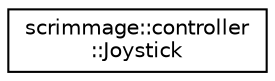 digraph "Graphical Class Hierarchy"
{
 // LATEX_PDF_SIZE
  edge [fontname="Helvetica",fontsize="10",labelfontname="Helvetica",labelfontsize="10"];
  node [fontname="Helvetica",fontsize="10",shape=record];
  rankdir="LR";
  Node0 [label="scrimmage::controller\l::Joystick",height=0.2,width=0.4,color="black", fillcolor="white", style="filled",URL="$classscrimmage_1_1controller_1_1Joystick.html",tooltip=" "];
}
